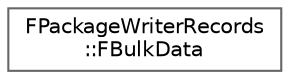 digraph "Graphical Class Hierarchy"
{
 // INTERACTIVE_SVG=YES
 // LATEX_PDF_SIZE
  bgcolor="transparent";
  edge [fontname=Helvetica,fontsize=10,labelfontname=Helvetica,labelfontsize=10];
  node [fontname=Helvetica,fontsize=10,shape=box,height=0.2,width=0.4];
  rankdir="LR";
  Node0 [id="Node000000",label="FPackageWriterRecords\l::FBulkData",height=0.2,width=0.4,color="grey40", fillcolor="white", style="filled",URL="$da/d2d/structFPackageWriterRecords_1_1FBulkData.html",tooltip=" "];
}
